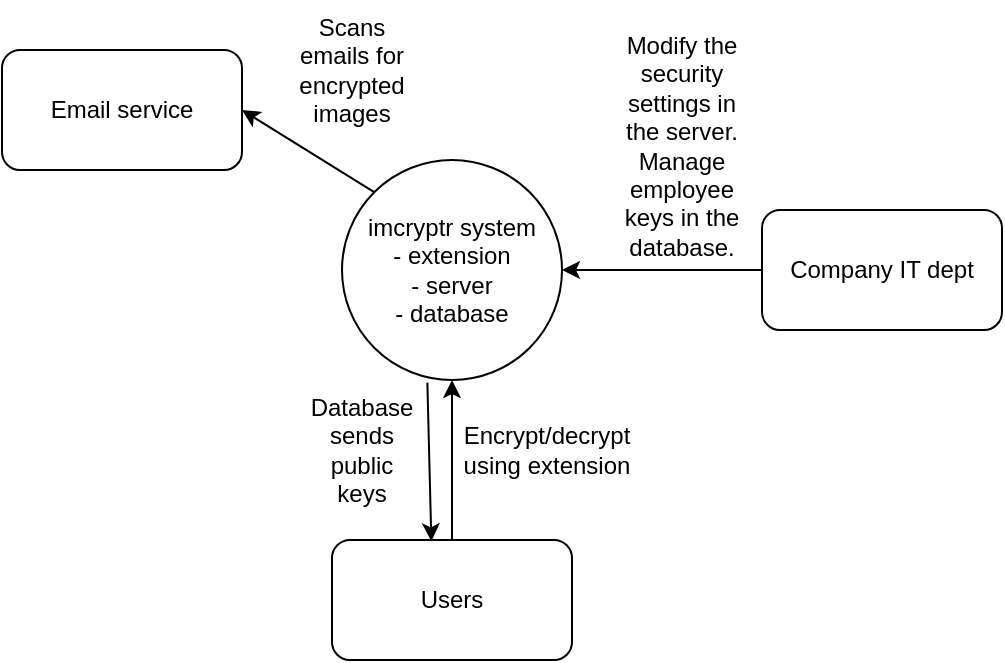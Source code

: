 <mxfile version="20.4.1" type="github">
  <diagram id="sRs_vVW3RLByiWjG__vL" name="Page-1">
    <mxGraphModel dx="954" dy="476" grid="1" gridSize="10" guides="1" tooltips="1" connect="1" arrows="1" fold="1" page="1" pageScale="1" pageWidth="850" pageHeight="1100" math="0" shadow="0">
      <root>
        <mxCell id="0" />
        <mxCell id="1" parent="0" />
        <mxCell id="lO_QtBEhfESn6oeVL6au-1" value="imcryptr system&lt;br&gt;- extension&lt;br&gt;- server&lt;br&gt;- database" style="ellipse;whiteSpace=wrap;html=1;aspect=fixed;" parent="1" vertex="1">
          <mxGeometry x="370" y="250" width="110" height="110" as="geometry" />
        </mxCell>
        <mxCell id="lO_QtBEhfESn6oeVL6au-3" value="" style="endArrow=classic;html=1;rounded=0;exitX=0;exitY=0;exitDx=0;exitDy=0;entryX=1;entryY=0.5;entryDx=0;entryDy=0;" parent="1" source="lO_QtBEhfESn6oeVL6au-1" edge="1" target="lO_QtBEhfESn6oeVL6au-7">
          <mxGeometry width="50" height="50" relative="1" as="geometry">
            <mxPoint x="400" y="380" as="sourcePoint" />
            <mxPoint x="300" y="220" as="targetPoint" />
          </mxGeometry>
        </mxCell>
        <mxCell id="lO_QtBEhfESn6oeVL6au-4" value="Scans emails for encrypted images" style="text;html=1;strokeColor=none;fillColor=none;align=center;verticalAlign=middle;whiteSpace=wrap;rounded=0;" parent="1" vertex="1">
          <mxGeometry x="340" y="170" width="70" height="70" as="geometry" />
        </mxCell>
        <mxCell id="lO_QtBEhfESn6oeVL6au-6" value="Users" style="rounded=1;whiteSpace=wrap;html=1;" parent="1" vertex="1">
          <mxGeometry x="365" y="440" width="120" height="60" as="geometry" />
        </mxCell>
        <mxCell id="lO_QtBEhfESn6oeVL6au-7" value="Email service" style="rounded=1;whiteSpace=wrap;html=1;" parent="1" vertex="1">
          <mxGeometry x="200" y="195" width="120" height="60" as="geometry" />
        </mxCell>
        <mxCell id="lO_QtBEhfESn6oeVL6au-8" value="Company IT dept" style="rounded=1;whiteSpace=wrap;html=1;" parent="1" vertex="1">
          <mxGeometry x="580" y="275" width="120" height="60" as="geometry" />
        </mxCell>
        <mxCell id="3MIUqt5S8bDXBPCrPIQD-1" value="" style="endArrow=classic;html=1;rounded=0;exitX=0.5;exitY=0;exitDx=0;exitDy=0;entryX=0.5;entryY=1;entryDx=0;entryDy=0;" edge="1" parent="1" source="lO_QtBEhfESn6oeVL6au-6" target="lO_QtBEhfESn6oeVL6au-1">
          <mxGeometry width="50" height="50" relative="1" as="geometry">
            <mxPoint x="400" y="340" as="sourcePoint" />
            <mxPoint x="450" y="290" as="targetPoint" />
          </mxGeometry>
        </mxCell>
        <mxCell id="3MIUqt5S8bDXBPCrPIQD-2" value="Encrypt/decrypt using extension" style="text;html=1;strokeColor=none;fillColor=none;align=center;verticalAlign=middle;whiteSpace=wrap;rounded=0;" vertex="1" parent="1">
          <mxGeometry x="425" y="360" width="95" height="70" as="geometry" />
        </mxCell>
        <mxCell id="3MIUqt5S8bDXBPCrPIQD-3" value="" style="endArrow=classic;html=1;rounded=0;exitX=0;exitY=0.5;exitDx=0;exitDy=0;entryX=1;entryY=0.5;entryDx=0;entryDy=0;" edge="1" parent="1" source="lO_QtBEhfESn6oeVL6au-8" target="lO_QtBEhfESn6oeVL6au-1">
          <mxGeometry width="50" height="50" relative="1" as="geometry">
            <mxPoint x="400" y="320" as="sourcePoint" />
            <mxPoint x="450" y="270" as="targetPoint" />
          </mxGeometry>
        </mxCell>
        <mxCell id="3MIUqt5S8bDXBPCrPIQD-4" value="Modify the security settings in the server. Manage employee keys in the database." style="text;html=1;strokeColor=none;fillColor=none;align=center;verticalAlign=middle;whiteSpace=wrap;rounded=0;" vertex="1" parent="1">
          <mxGeometry x="510" y="170" width="60" height="145" as="geometry" />
        </mxCell>
        <mxCell id="3MIUqt5S8bDXBPCrPIQD-5" value="" style="endArrow=classic;html=1;rounded=0;exitX=0.388;exitY=1.012;exitDx=0;exitDy=0;exitPerimeter=0;entryX=0.414;entryY=0.011;entryDx=0;entryDy=0;entryPerimeter=0;" edge="1" parent="1" source="lO_QtBEhfESn6oeVL6au-1" target="lO_QtBEhfESn6oeVL6au-6">
          <mxGeometry width="50" height="50" relative="1" as="geometry">
            <mxPoint x="400" y="390" as="sourcePoint" />
            <mxPoint x="450" y="340" as="targetPoint" />
          </mxGeometry>
        </mxCell>
        <mxCell id="3MIUqt5S8bDXBPCrPIQD-6" value="Database sends public keys" style="text;html=1;strokeColor=none;fillColor=none;align=center;verticalAlign=middle;whiteSpace=wrap;rounded=0;" vertex="1" parent="1">
          <mxGeometry x="350" y="360" width="60" height="70" as="geometry" />
        </mxCell>
      </root>
    </mxGraphModel>
  </diagram>
</mxfile>
